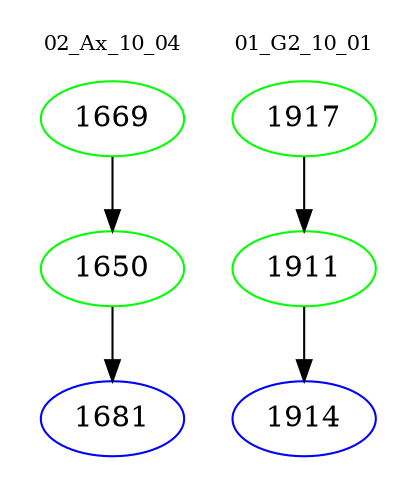 digraph{
subgraph cluster_0 {
color = white
label = "02_Ax_10_04";
fontsize=10;
T0_1669 [label="1669", color="green"]
T0_1669 -> T0_1650 [color="black"]
T0_1650 [label="1650", color="green"]
T0_1650 -> T0_1681 [color="black"]
T0_1681 [label="1681", color="blue"]
}
subgraph cluster_1 {
color = white
label = "01_G2_10_01";
fontsize=10;
T1_1917 [label="1917", color="green"]
T1_1917 -> T1_1911 [color="black"]
T1_1911 [label="1911", color="green"]
T1_1911 -> T1_1914 [color="black"]
T1_1914 [label="1914", color="blue"]
}
}
